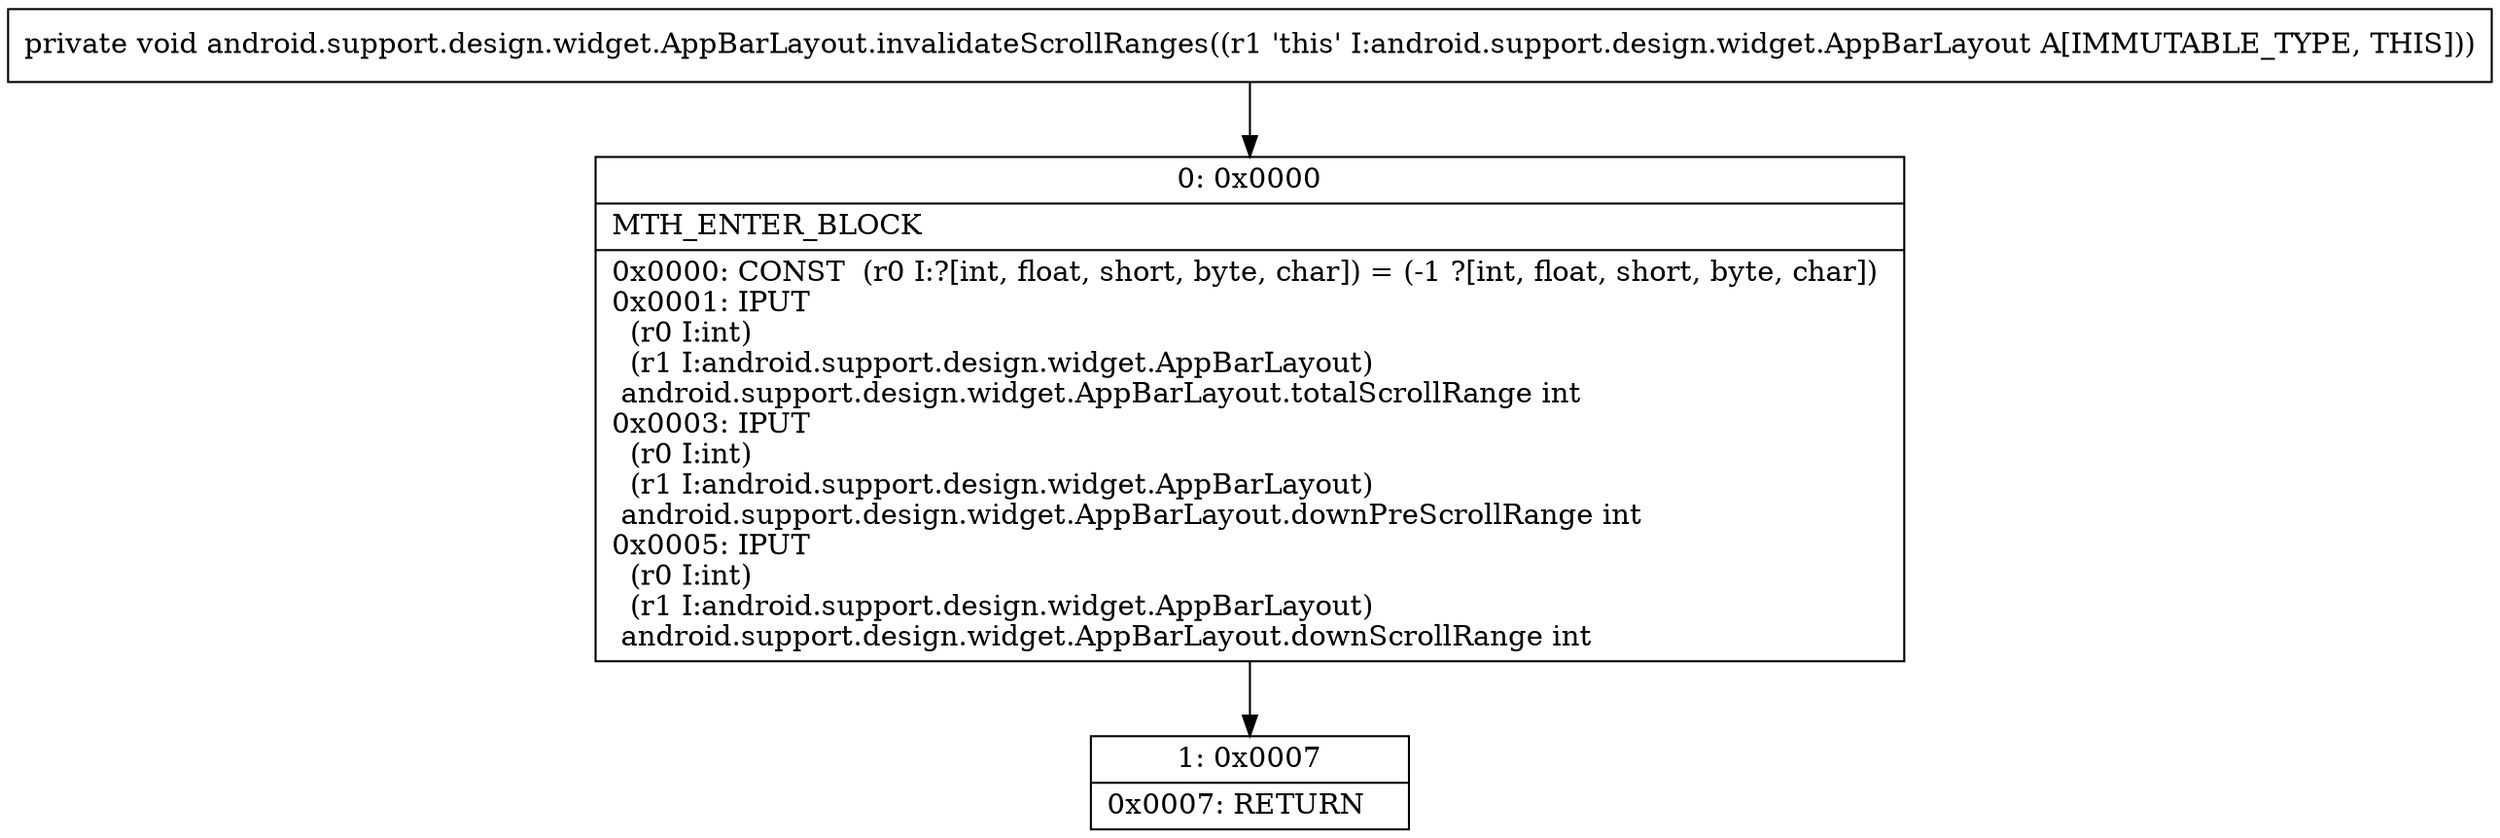 digraph "CFG forandroid.support.design.widget.AppBarLayout.invalidateScrollRanges()V" {
Node_0 [shape=record,label="{0\:\ 0x0000|MTH_ENTER_BLOCK\l|0x0000: CONST  (r0 I:?[int, float, short, byte, char]) = (\-1 ?[int, float, short, byte, char]) \l0x0001: IPUT  \l  (r0 I:int)\l  (r1 I:android.support.design.widget.AppBarLayout)\l android.support.design.widget.AppBarLayout.totalScrollRange int \l0x0003: IPUT  \l  (r0 I:int)\l  (r1 I:android.support.design.widget.AppBarLayout)\l android.support.design.widget.AppBarLayout.downPreScrollRange int \l0x0005: IPUT  \l  (r0 I:int)\l  (r1 I:android.support.design.widget.AppBarLayout)\l android.support.design.widget.AppBarLayout.downScrollRange int \l}"];
Node_1 [shape=record,label="{1\:\ 0x0007|0x0007: RETURN   \l}"];
MethodNode[shape=record,label="{private void android.support.design.widget.AppBarLayout.invalidateScrollRanges((r1 'this' I:android.support.design.widget.AppBarLayout A[IMMUTABLE_TYPE, THIS])) }"];
MethodNode -> Node_0;
Node_0 -> Node_1;
}


